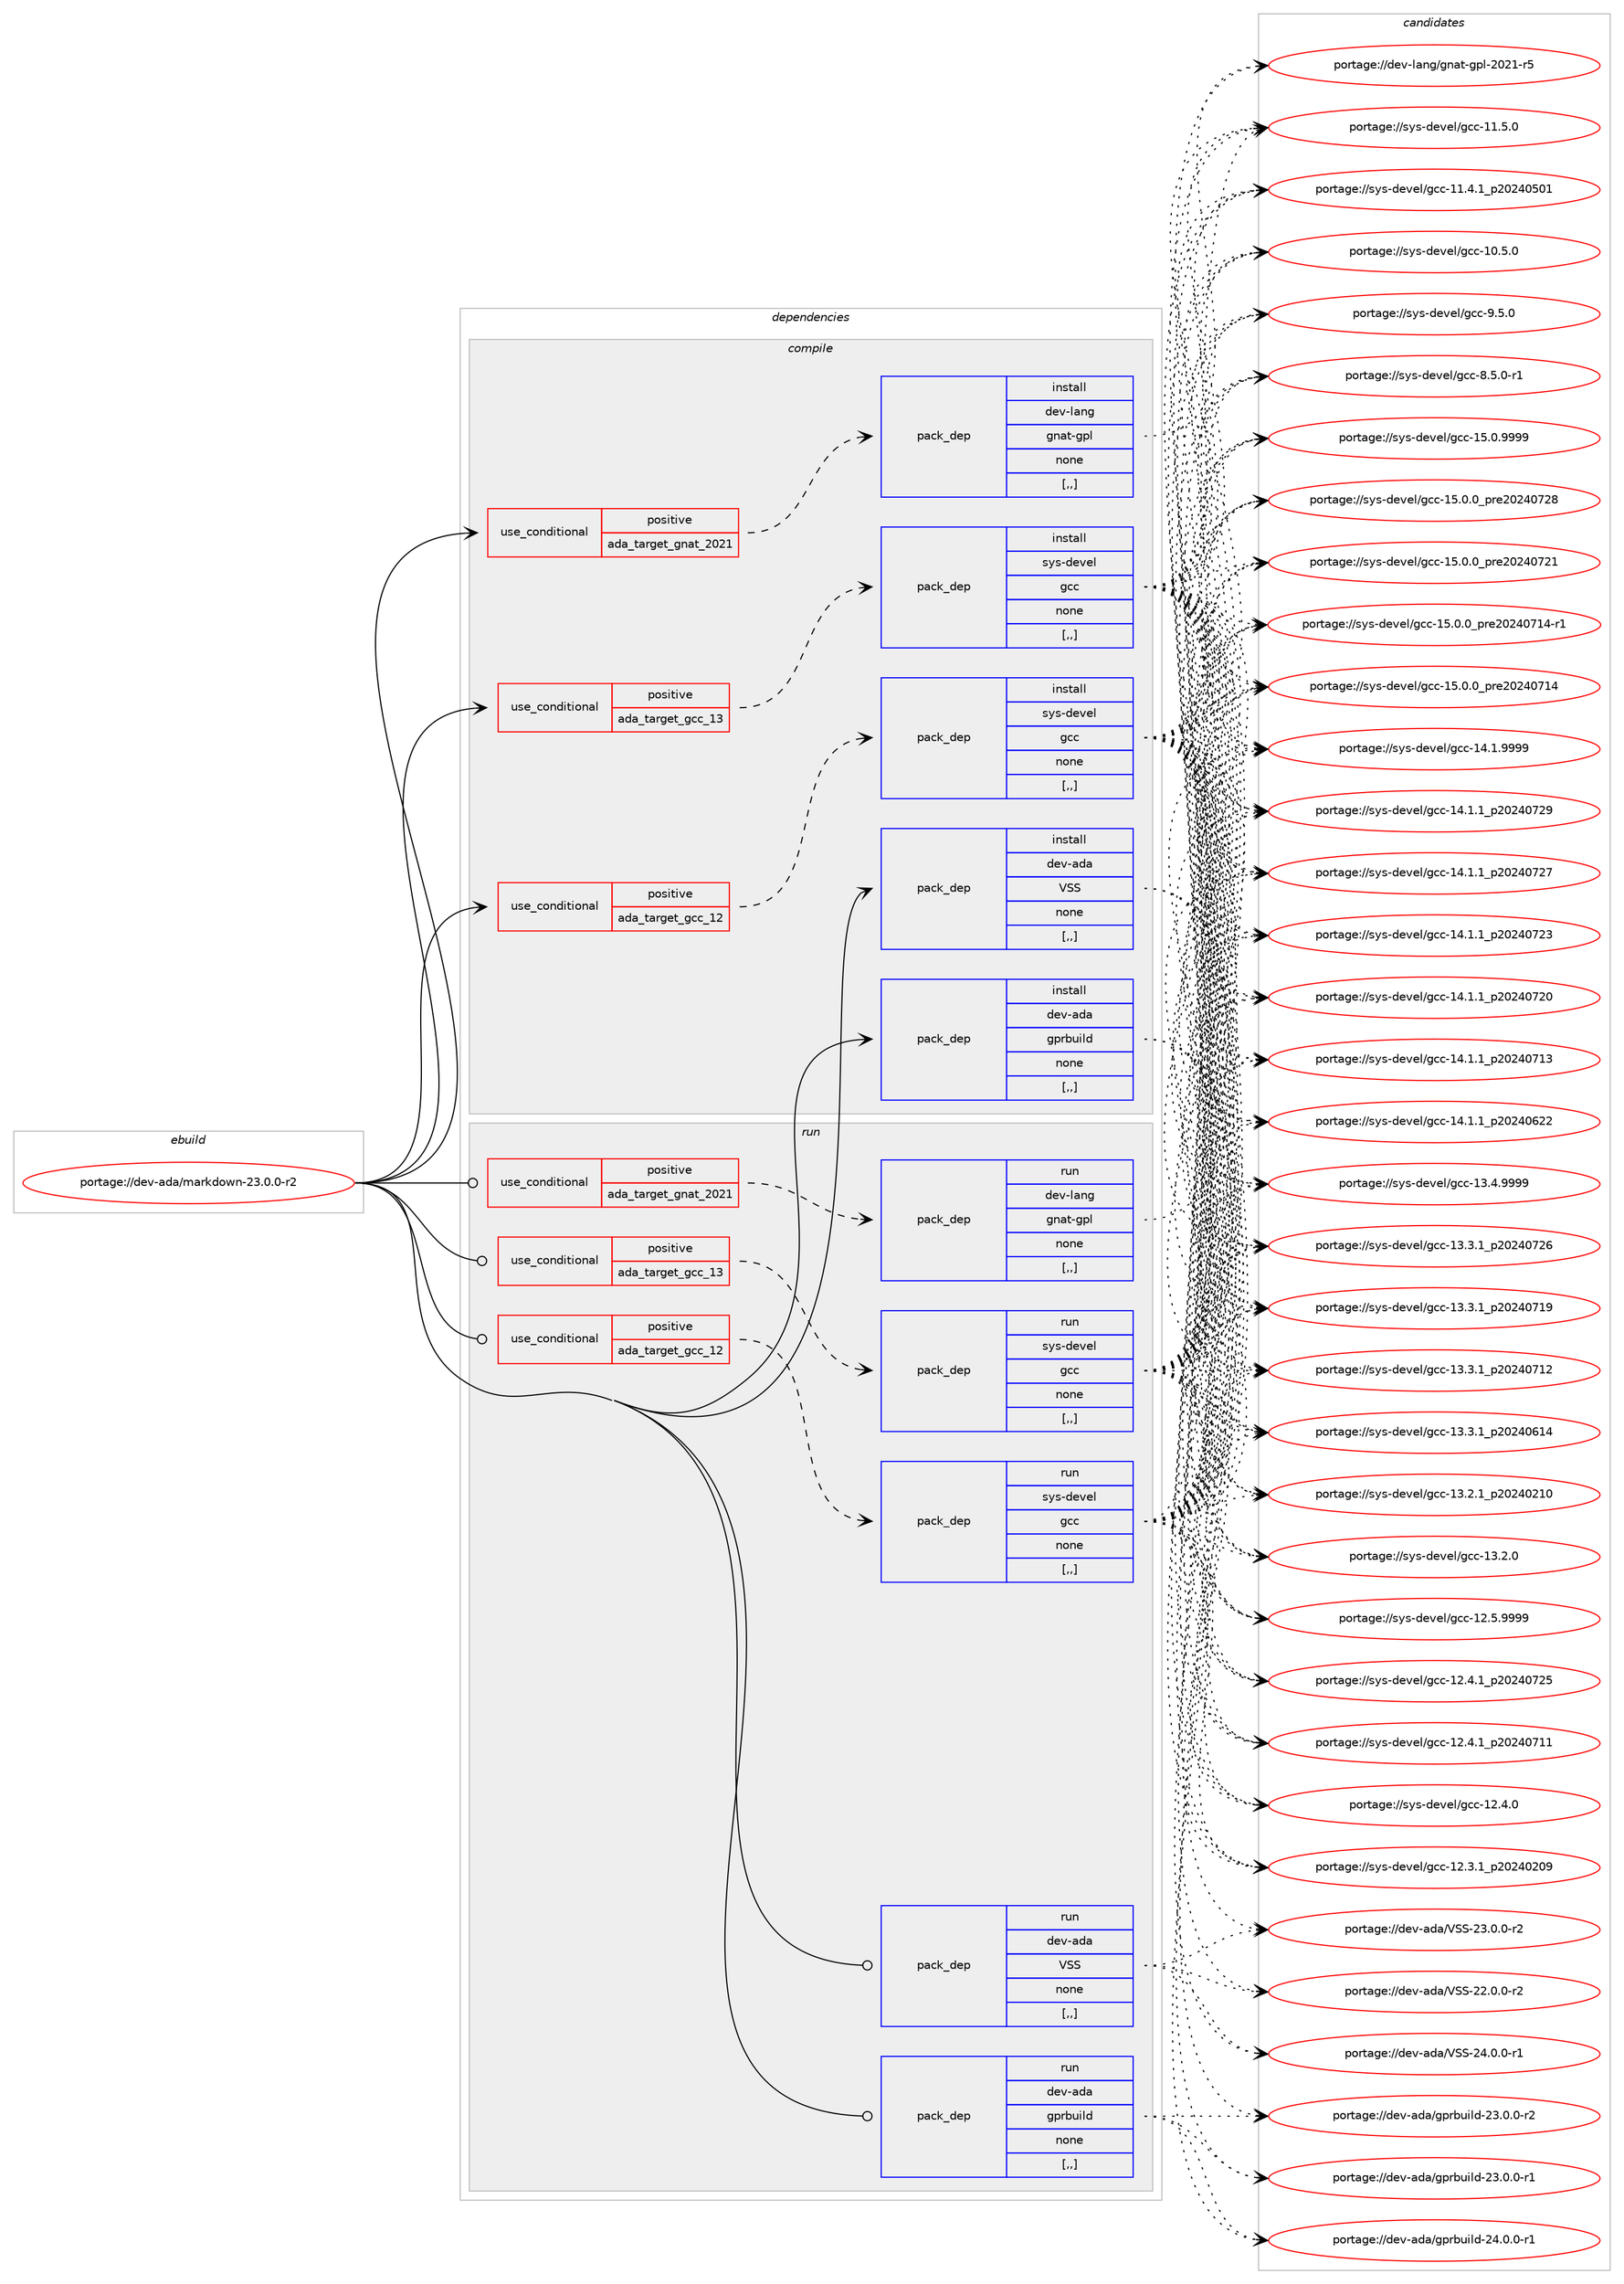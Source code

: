 digraph prolog {

# *************
# Graph options
# *************

newrank=true;
concentrate=true;
compound=true;
graph [rankdir=LR,fontname=Helvetica,fontsize=10,ranksep=1.5];#, ranksep=2.5, nodesep=0.2];
edge  [arrowhead=vee];
node  [fontname=Helvetica,fontsize=10];

# **********
# The ebuild
# **********

subgraph cluster_leftcol {
color=gray;
label=<<i>ebuild</i>>;
id [label="portage://dev-ada/markdown-23.0.0-r2", color=red, width=4, href="../dev-ada/markdown-23.0.0-r2.svg"];
}

# ****************
# The dependencies
# ****************

subgraph cluster_midcol {
color=gray;
label=<<i>dependencies</i>>;
subgraph cluster_compile {
fillcolor="#eeeeee";
style=filled;
label=<<i>compile</i>>;
subgraph cond16720 {
dependency64607 [label=<<TABLE BORDER="0" CELLBORDER="1" CELLSPACING="0" CELLPADDING="4"><TR><TD ROWSPAN="3" CELLPADDING="10">use_conditional</TD></TR><TR><TD>positive</TD></TR><TR><TD>ada_target_gcc_12</TD></TR></TABLE>>, shape=none, color=red];
subgraph pack46967 {
dependency64608 [label=<<TABLE BORDER="0" CELLBORDER="1" CELLSPACING="0" CELLPADDING="4" WIDTH="220"><TR><TD ROWSPAN="6" CELLPADDING="30">pack_dep</TD></TR><TR><TD WIDTH="110">install</TD></TR><TR><TD>sys-devel</TD></TR><TR><TD>gcc</TD></TR><TR><TD>none</TD></TR><TR><TD>[,,]</TD></TR></TABLE>>, shape=none, color=blue];
}
dependency64607:e -> dependency64608:w [weight=20,style="dashed",arrowhead="vee"];
}
id:e -> dependency64607:w [weight=20,style="solid",arrowhead="vee"];
subgraph cond16721 {
dependency64609 [label=<<TABLE BORDER="0" CELLBORDER="1" CELLSPACING="0" CELLPADDING="4"><TR><TD ROWSPAN="3" CELLPADDING="10">use_conditional</TD></TR><TR><TD>positive</TD></TR><TR><TD>ada_target_gcc_13</TD></TR></TABLE>>, shape=none, color=red];
subgraph pack46968 {
dependency64610 [label=<<TABLE BORDER="0" CELLBORDER="1" CELLSPACING="0" CELLPADDING="4" WIDTH="220"><TR><TD ROWSPAN="6" CELLPADDING="30">pack_dep</TD></TR><TR><TD WIDTH="110">install</TD></TR><TR><TD>sys-devel</TD></TR><TR><TD>gcc</TD></TR><TR><TD>none</TD></TR><TR><TD>[,,]</TD></TR></TABLE>>, shape=none, color=blue];
}
dependency64609:e -> dependency64610:w [weight=20,style="dashed",arrowhead="vee"];
}
id:e -> dependency64609:w [weight=20,style="solid",arrowhead="vee"];
subgraph cond16722 {
dependency64611 [label=<<TABLE BORDER="0" CELLBORDER="1" CELLSPACING="0" CELLPADDING="4"><TR><TD ROWSPAN="3" CELLPADDING="10">use_conditional</TD></TR><TR><TD>positive</TD></TR><TR><TD>ada_target_gnat_2021</TD></TR></TABLE>>, shape=none, color=red];
subgraph pack46969 {
dependency64612 [label=<<TABLE BORDER="0" CELLBORDER="1" CELLSPACING="0" CELLPADDING="4" WIDTH="220"><TR><TD ROWSPAN="6" CELLPADDING="30">pack_dep</TD></TR><TR><TD WIDTH="110">install</TD></TR><TR><TD>dev-lang</TD></TR><TR><TD>gnat-gpl</TD></TR><TR><TD>none</TD></TR><TR><TD>[,,]</TD></TR></TABLE>>, shape=none, color=blue];
}
dependency64611:e -> dependency64612:w [weight=20,style="dashed",arrowhead="vee"];
}
id:e -> dependency64611:w [weight=20,style="solid",arrowhead="vee"];
subgraph pack46970 {
dependency64613 [label=<<TABLE BORDER="0" CELLBORDER="1" CELLSPACING="0" CELLPADDING="4" WIDTH="220"><TR><TD ROWSPAN="6" CELLPADDING="30">pack_dep</TD></TR><TR><TD WIDTH="110">install</TD></TR><TR><TD>dev-ada</TD></TR><TR><TD>VSS</TD></TR><TR><TD>none</TD></TR><TR><TD>[,,]</TD></TR></TABLE>>, shape=none, color=blue];
}
id:e -> dependency64613:w [weight=20,style="solid",arrowhead="vee"];
subgraph pack46971 {
dependency64614 [label=<<TABLE BORDER="0" CELLBORDER="1" CELLSPACING="0" CELLPADDING="4" WIDTH="220"><TR><TD ROWSPAN="6" CELLPADDING="30">pack_dep</TD></TR><TR><TD WIDTH="110">install</TD></TR><TR><TD>dev-ada</TD></TR><TR><TD>gprbuild</TD></TR><TR><TD>none</TD></TR><TR><TD>[,,]</TD></TR></TABLE>>, shape=none, color=blue];
}
id:e -> dependency64614:w [weight=20,style="solid",arrowhead="vee"];
}
subgraph cluster_compileandrun {
fillcolor="#eeeeee";
style=filled;
label=<<i>compile and run</i>>;
}
subgraph cluster_run {
fillcolor="#eeeeee";
style=filled;
label=<<i>run</i>>;
subgraph cond16723 {
dependency64615 [label=<<TABLE BORDER="0" CELLBORDER="1" CELLSPACING="0" CELLPADDING="4"><TR><TD ROWSPAN="3" CELLPADDING="10">use_conditional</TD></TR><TR><TD>positive</TD></TR><TR><TD>ada_target_gcc_12</TD></TR></TABLE>>, shape=none, color=red];
subgraph pack46972 {
dependency64616 [label=<<TABLE BORDER="0" CELLBORDER="1" CELLSPACING="0" CELLPADDING="4" WIDTH="220"><TR><TD ROWSPAN="6" CELLPADDING="30">pack_dep</TD></TR><TR><TD WIDTH="110">run</TD></TR><TR><TD>sys-devel</TD></TR><TR><TD>gcc</TD></TR><TR><TD>none</TD></TR><TR><TD>[,,]</TD></TR></TABLE>>, shape=none, color=blue];
}
dependency64615:e -> dependency64616:w [weight=20,style="dashed",arrowhead="vee"];
}
id:e -> dependency64615:w [weight=20,style="solid",arrowhead="odot"];
subgraph cond16724 {
dependency64617 [label=<<TABLE BORDER="0" CELLBORDER="1" CELLSPACING="0" CELLPADDING="4"><TR><TD ROWSPAN="3" CELLPADDING="10">use_conditional</TD></TR><TR><TD>positive</TD></TR><TR><TD>ada_target_gcc_13</TD></TR></TABLE>>, shape=none, color=red];
subgraph pack46973 {
dependency64618 [label=<<TABLE BORDER="0" CELLBORDER="1" CELLSPACING="0" CELLPADDING="4" WIDTH="220"><TR><TD ROWSPAN="6" CELLPADDING="30">pack_dep</TD></TR><TR><TD WIDTH="110">run</TD></TR><TR><TD>sys-devel</TD></TR><TR><TD>gcc</TD></TR><TR><TD>none</TD></TR><TR><TD>[,,]</TD></TR></TABLE>>, shape=none, color=blue];
}
dependency64617:e -> dependency64618:w [weight=20,style="dashed",arrowhead="vee"];
}
id:e -> dependency64617:w [weight=20,style="solid",arrowhead="odot"];
subgraph cond16725 {
dependency64619 [label=<<TABLE BORDER="0" CELLBORDER="1" CELLSPACING="0" CELLPADDING="4"><TR><TD ROWSPAN="3" CELLPADDING="10">use_conditional</TD></TR><TR><TD>positive</TD></TR><TR><TD>ada_target_gnat_2021</TD></TR></TABLE>>, shape=none, color=red];
subgraph pack46974 {
dependency64620 [label=<<TABLE BORDER="0" CELLBORDER="1" CELLSPACING="0" CELLPADDING="4" WIDTH="220"><TR><TD ROWSPAN="6" CELLPADDING="30">pack_dep</TD></TR><TR><TD WIDTH="110">run</TD></TR><TR><TD>dev-lang</TD></TR><TR><TD>gnat-gpl</TD></TR><TR><TD>none</TD></TR><TR><TD>[,,]</TD></TR></TABLE>>, shape=none, color=blue];
}
dependency64619:e -> dependency64620:w [weight=20,style="dashed",arrowhead="vee"];
}
id:e -> dependency64619:w [weight=20,style="solid",arrowhead="odot"];
subgraph pack46975 {
dependency64621 [label=<<TABLE BORDER="0" CELLBORDER="1" CELLSPACING="0" CELLPADDING="4" WIDTH="220"><TR><TD ROWSPAN="6" CELLPADDING="30">pack_dep</TD></TR><TR><TD WIDTH="110">run</TD></TR><TR><TD>dev-ada</TD></TR><TR><TD>VSS</TD></TR><TR><TD>none</TD></TR><TR><TD>[,,]</TD></TR></TABLE>>, shape=none, color=blue];
}
id:e -> dependency64621:w [weight=20,style="solid",arrowhead="odot"];
subgraph pack46976 {
dependency64622 [label=<<TABLE BORDER="0" CELLBORDER="1" CELLSPACING="0" CELLPADDING="4" WIDTH="220"><TR><TD ROWSPAN="6" CELLPADDING="30">pack_dep</TD></TR><TR><TD WIDTH="110">run</TD></TR><TR><TD>dev-ada</TD></TR><TR><TD>gprbuild</TD></TR><TR><TD>none</TD></TR><TR><TD>[,,]</TD></TR></TABLE>>, shape=none, color=blue];
}
id:e -> dependency64622:w [weight=20,style="solid",arrowhead="odot"];
}
}

# **************
# The candidates
# **************

subgraph cluster_choices {
rank=same;
color=gray;
label=<<i>candidates</i>>;

subgraph choice46967 {
color=black;
nodesep=1;
choice1151211154510010111810110847103999945495346484657575757 [label="portage://sys-devel/gcc-15.0.9999", color=red, width=4,href="../sys-devel/gcc-15.0.9999.svg"];
choice1151211154510010111810110847103999945495346484648951121141015048505248555056 [label="portage://sys-devel/gcc-15.0.0_pre20240728", color=red, width=4,href="../sys-devel/gcc-15.0.0_pre20240728.svg"];
choice1151211154510010111810110847103999945495346484648951121141015048505248555049 [label="portage://sys-devel/gcc-15.0.0_pre20240721", color=red, width=4,href="../sys-devel/gcc-15.0.0_pre20240721.svg"];
choice11512111545100101118101108471039999454953464846489511211410150485052485549524511449 [label="portage://sys-devel/gcc-15.0.0_pre20240714-r1", color=red, width=4,href="../sys-devel/gcc-15.0.0_pre20240714-r1.svg"];
choice1151211154510010111810110847103999945495346484648951121141015048505248554952 [label="portage://sys-devel/gcc-15.0.0_pre20240714", color=red, width=4,href="../sys-devel/gcc-15.0.0_pre20240714.svg"];
choice1151211154510010111810110847103999945495246494657575757 [label="portage://sys-devel/gcc-14.1.9999", color=red, width=4,href="../sys-devel/gcc-14.1.9999.svg"];
choice1151211154510010111810110847103999945495246494649951125048505248555057 [label="portage://sys-devel/gcc-14.1.1_p20240729", color=red, width=4,href="../sys-devel/gcc-14.1.1_p20240729.svg"];
choice1151211154510010111810110847103999945495246494649951125048505248555055 [label="portage://sys-devel/gcc-14.1.1_p20240727", color=red, width=4,href="../sys-devel/gcc-14.1.1_p20240727.svg"];
choice1151211154510010111810110847103999945495246494649951125048505248555051 [label="portage://sys-devel/gcc-14.1.1_p20240723", color=red, width=4,href="../sys-devel/gcc-14.1.1_p20240723.svg"];
choice1151211154510010111810110847103999945495246494649951125048505248555048 [label="portage://sys-devel/gcc-14.1.1_p20240720", color=red, width=4,href="../sys-devel/gcc-14.1.1_p20240720.svg"];
choice1151211154510010111810110847103999945495246494649951125048505248554951 [label="portage://sys-devel/gcc-14.1.1_p20240713", color=red, width=4,href="../sys-devel/gcc-14.1.1_p20240713.svg"];
choice1151211154510010111810110847103999945495246494649951125048505248545050 [label="portage://sys-devel/gcc-14.1.1_p20240622", color=red, width=4,href="../sys-devel/gcc-14.1.1_p20240622.svg"];
choice1151211154510010111810110847103999945495146524657575757 [label="portage://sys-devel/gcc-13.4.9999", color=red, width=4,href="../sys-devel/gcc-13.4.9999.svg"];
choice1151211154510010111810110847103999945495146514649951125048505248555054 [label="portage://sys-devel/gcc-13.3.1_p20240726", color=red, width=4,href="../sys-devel/gcc-13.3.1_p20240726.svg"];
choice1151211154510010111810110847103999945495146514649951125048505248554957 [label="portage://sys-devel/gcc-13.3.1_p20240719", color=red, width=4,href="../sys-devel/gcc-13.3.1_p20240719.svg"];
choice1151211154510010111810110847103999945495146514649951125048505248554950 [label="portage://sys-devel/gcc-13.3.1_p20240712", color=red, width=4,href="../sys-devel/gcc-13.3.1_p20240712.svg"];
choice1151211154510010111810110847103999945495146514649951125048505248544952 [label="portage://sys-devel/gcc-13.3.1_p20240614", color=red, width=4,href="../sys-devel/gcc-13.3.1_p20240614.svg"];
choice1151211154510010111810110847103999945495146504649951125048505248504948 [label="portage://sys-devel/gcc-13.2.1_p20240210", color=red, width=4,href="../sys-devel/gcc-13.2.1_p20240210.svg"];
choice1151211154510010111810110847103999945495146504648 [label="portage://sys-devel/gcc-13.2.0", color=red, width=4,href="../sys-devel/gcc-13.2.0.svg"];
choice1151211154510010111810110847103999945495046534657575757 [label="portage://sys-devel/gcc-12.5.9999", color=red, width=4,href="../sys-devel/gcc-12.5.9999.svg"];
choice1151211154510010111810110847103999945495046524649951125048505248555053 [label="portage://sys-devel/gcc-12.4.1_p20240725", color=red, width=4,href="../sys-devel/gcc-12.4.1_p20240725.svg"];
choice1151211154510010111810110847103999945495046524649951125048505248554949 [label="portage://sys-devel/gcc-12.4.1_p20240711", color=red, width=4,href="../sys-devel/gcc-12.4.1_p20240711.svg"];
choice1151211154510010111810110847103999945495046524648 [label="portage://sys-devel/gcc-12.4.0", color=red, width=4,href="../sys-devel/gcc-12.4.0.svg"];
choice1151211154510010111810110847103999945495046514649951125048505248504857 [label="portage://sys-devel/gcc-12.3.1_p20240209", color=red, width=4,href="../sys-devel/gcc-12.3.1_p20240209.svg"];
choice1151211154510010111810110847103999945494946534648 [label="portage://sys-devel/gcc-11.5.0", color=red, width=4,href="../sys-devel/gcc-11.5.0.svg"];
choice1151211154510010111810110847103999945494946524649951125048505248534849 [label="portage://sys-devel/gcc-11.4.1_p20240501", color=red, width=4,href="../sys-devel/gcc-11.4.1_p20240501.svg"];
choice1151211154510010111810110847103999945494846534648 [label="portage://sys-devel/gcc-10.5.0", color=red, width=4,href="../sys-devel/gcc-10.5.0.svg"];
choice11512111545100101118101108471039999455746534648 [label="portage://sys-devel/gcc-9.5.0", color=red, width=4,href="../sys-devel/gcc-9.5.0.svg"];
choice115121115451001011181011084710399994556465346484511449 [label="portage://sys-devel/gcc-8.5.0-r1", color=red, width=4,href="../sys-devel/gcc-8.5.0-r1.svg"];
dependency64608:e -> choice1151211154510010111810110847103999945495346484657575757:w [style=dotted,weight="100"];
dependency64608:e -> choice1151211154510010111810110847103999945495346484648951121141015048505248555056:w [style=dotted,weight="100"];
dependency64608:e -> choice1151211154510010111810110847103999945495346484648951121141015048505248555049:w [style=dotted,weight="100"];
dependency64608:e -> choice11512111545100101118101108471039999454953464846489511211410150485052485549524511449:w [style=dotted,weight="100"];
dependency64608:e -> choice1151211154510010111810110847103999945495346484648951121141015048505248554952:w [style=dotted,weight="100"];
dependency64608:e -> choice1151211154510010111810110847103999945495246494657575757:w [style=dotted,weight="100"];
dependency64608:e -> choice1151211154510010111810110847103999945495246494649951125048505248555057:w [style=dotted,weight="100"];
dependency64608:e -> choice1151211154510010111810110847103999945495246494649951125048505248555055:w [style=dotted,weight="100"];
dependency64608:e -> choice1151211154510010111810110847103999945495246494649951125048505248555051:w [style=dotted,weight="100"];
dependency64608:e -> choice1151211154510010111810110847103999945495246494649951125048505248555048:w [style=dotted,weight="100"];
dependency64608:e -> choice1151211154510010111810110847103999945495246494649951125048505248554951:w [style=dotted,weight="100"];
dependency64608:e -> choice1151211154510010111810110847103999945495246494649951125048505248545050:w [style=dotted,weight="100"];
dependency64608:e -> choice1151211154510010111810110847103999945495146524657575757:w [style=dotted,weight="100"];
dependency64608:e -> choice1151211154510010111810110847103999945495146514649951125048505248555054:w [style=dotted,weight="100"];
dependency64608:e -> choice1151211154510010111810110847103999945495146514649951125048505248554957:w [style=dotted,weight="100"];
dependency64608:e -> choice1151211154510010111810110847103999945495146514649951125048505248554950:w [style=dotted,weight="100"];
dependency64608:e -> choice1151211154510010111810110847103999945495146514649951125048505248544952:w [style=dotted,weight="100"];
dependency64608:e -> choice1151211154510010111810110847103999945495146504649951125048505248504948:w [style=dotted,weight="100"];
dependency64608:e -> choice1151211154510010111810110847103999945495146504648:w [style=dotted,weight="100"];
dependency64608:e -> choice1151211154510010111810110847103999945495046534657575757:w [style=dotted,weight="100"];
dependency64608:e -> choice1151211154510010111810110847103999945495046524649951125048505248555053:w [style=dotted,weight="100"];
dependency64608:e -> choice1151211154510010111810110847103999945495046524649951125048505248554949:w [style=dotted,weight="100"];
dependency64608:e -> choice1151211154510010111810110847103999945495046524648:w [style=dotted,weight="100"];
dependency64608:e -> choice1151211154510010111810110847103999945495046514649951125048505248504857:w [style=dotted,weight="100"];
dependency64608:e -> choice1151211154510010111810110847103999945494946534648:w [style=dotted,weight="100"];
dependency64608:e -> choice1151211154510010111810110847103999945494946524649951125048505248534849:w [style=dotted,weight="100"];
dependency64608:e -> choice1151211154510010111810110847103999945494846534648:w [style=dotted,weight="100"];
dependency64608:e -> choice11512111545100101118101108471039999455746534648:w [style=dotted,weight="100"];
dependency64608:e -> choice115121115451001011181011084710399994556465346484511449:w [style=dotted,weight="100"];
}
subgraph choice46968 {
color=black;
nodesep=1;
choice1151211154510010111810110847103999945495346484657575757 [label="portage://sys-devel/gcc-15.0.9999", color=red, width=4,href="../sys-devel/gcc-15.0.9999.svg"];
choice1151211154510010111810110847103999945495346484648951121141015048505248555056 [label="portage://sys-devel/gcc-15.0.0_pre20240728", color=red, width=4,href="../sys-devel/gcc-15.0.0_pre20240728.svg"];
choice1151211154510010111810110847103999945495346484648951121141015048505248555049 [label="portage://sys-devel/gcc-15.0.0_pre20240721", color=red, width=4,href="../sys-devel/gcc-15.0.0_pre20240721.svg"];
choice11512111545100101118101108471039999454953464846489511211410150485052485549524511449 [label="portage://sys-devel/gcc-15.0.0_pre20240714-r1", color=red, width=4,href="../sys-devel/gcc-15.0.0_pre20240714-r1.svg"];
choice1151211154510010111810110847103999945495346484648951121141015048505248554952 [label="portage://sys-devel/gcc-15.0.0_pre20240714", color=red, width=4,href="../sys-devel/gcc-15.0.0_pre20240714.svg"];
choice1151211154510010111810110847103999945495246494657575757 [label="portage://sys-devel/gcc-14.1.9999", color=red, width=4,href="../sys-devel/gcc-14.1.9999.svg"];
choice1151211154510010111810110847103999945495246494649951125048505248555057 [label="portage://sys-devel/gcc-14.1.1_p20240729", color=red, width=4,href="../sys-devel/gcc-14.1.1_p20240729.svg"];
choice1151211154510010111810110847103999945495246494649951125048505248555055 [label="portage://sys-devel/gcc-14.1.1_p20240727", color=red, width=4,href="../sys-devel/gcc-14.1.1_p20240727.svg"];
choice1151211154510010111810110847103999945495246494649951125048505248555051 [label="portage://sys-devel/gcc-14.1.1_p20240723", color=red, width=4,href="../sys-devel/gcc-14.1.1_p20240723.svg"];
choice1151211154510010111810110847103999945495246494649951125048505248555048 [label="portage://sys-devel/gcc-14.1.1_p20240720", color=red, width=4,href="../sys-devel/gcc-14.1.1_p20240720.svg"];
choice1151211154510010111810110847103999945495246494649951125048505248554951 [label="portage://sys-devel/gcc-14.1.1_p20240713", color=red, width=4,href="../sys-devel/gcc-14.1.1_p20240713.svg"];
choice1151211154510010111810110847103999945495246494649951125048505248545050 [label="portage://sys-devel/gcc-14.1.1_p20240622", color=red, width=4,href="../sys-devel/gcc-14.1.1_p20240622.svg"];
choice1151211154510010111810110847103999945495146524657575757 [label="portage://sys-devel/gcc-13.4.9999", color=red, width=4,href="../sys-devel/gcc-13.4.9999.svg"];
choice1151211154510010111810110847103999945495146514649951125048505248555054 [label="portage://sys-devel/gcc-13.3.1_p20240726", color=red, width=4,href="../sys-devel/gcc-13.3.1_p20240726.svg"];
choice1151211154510010111810110847103999945495146514649951125048505248554957 [label="portage://sys-devel/gcc-13.3.1_p20240719", color=red, width=4,href="../sys-devel/gcc-13.3.1_p20240719.svg"];
choice1151211154510010111810110847103999945495146514649951125048505248554950 [label="portage://sys-devel/gcc-13.3.1_p20240712", color=red, width=4,href="../sys-devel/gcc-13.3.1_p20240712.svg"];
choice1151211154510010111810110847103999945495146514649951125048505248544952 [label="portage://sys-devel/gcc-13.3.1_p20240614", color=red, width=4,href="../sys-devel/gcc-13.3.1_p20240614.svg"];
choice1151211154510010111810110847103999945495146504649951125048505248504948 [label="portage://sys-devel/gcc-13.2.1_p20240210", color=red, width=4,href="../sys-devel/gcc-13.2.1_p20240210.svg"];
choice1151211154510010111810110847103999945495146504648 [label="portage://sys-devel/gcc-13.2.0", color=red, width=4,href="../sys-devel/gcc-13.2.0.svg"];
choice1151211154510010111810110847103999945495046534657575757 [label="portage://sys-devel/gcc-12.5.9999", color=red, width=4,href="../sys-devel/gcc-12.5.9999.svg"];
choice1151211154510010111810110847103999945495046524649951125048505248555053 [label="portage://sys-devel/gcc-12.4.1_p20240725", color=red, width=4,href="../sys-devel/gcc-12.4.1_p20240725.svg"];
choice1151211154510010111810110847103999945495046524649951125048505248554949 [label="portage://sys-devel/gcc-12.4.1_p20240711", color=red, width=4,href="../sys-devel/gcc-12.4.1_p20240711.svg"];
choice1151211154510010111810110847103999945495046524648 [label="portage://sys-devel/gcc-12.4.0", color=red, width=4,href="../sys-devel/gcc-12.4.0.svg"];
choice1151211154510010111810110847103999945495046514649951125048505248504857 [label="portage://sys-devel/gcc-12.3.1_p20240209", color=red, width=4,href="../sys-devel/gcc-12.3.1_p20240209.svg"];
choice1151211154510010111810110847103999945494946534648 [label="portage://sys-devel/gcc-11.5.0", color=red, width=4,href="../sys-devel/gcc-11.5.0.svg"];
choice1151211154510010111810110847103999945494946524649951125048505248534849 [label="portage://sys-devel/gcc-11.4.1_p20240501", color=red, width=4,href="../sys-devel/gcc-11.4.1_p20240501.svg"];
choice1151211154510010111810110847103999945494846534648 [label="portage://sys-devel/gcc-10.5.0", color=red, width=4,href="../sys-devel/gcc-10.5.0.svg"];
choice11512111545100101118101108471039999455746534648 [label="portage://sys-devel/gcc-9.5.0", color=red, width=4,href="../sys-devel/gcc-9.5.0.svg"];
choice115121115451001011181011084710399994556465346484511449 [label="portage://sys-devel/gcc-8.5.0-r1", color=red, width=4,href="../sys-devel/gcc-8.5.0-r1.svg"];
dependency64610:e -> choice1151211154510010111810110847103999945495346484657575757:w [style=dotted,weight="100"];
dependency64610:e -> choice1151211154510010111810110847103999945495346484648951121141015048505248555056:w [style=dotted,weight="100"];
dependency64610:e -> choice1151211154510010111810110847103999945495346484648951121141015048505248555049:w [style=dotted,weight="100"];
dependency64610:e -> choice11512111545100101118101108471039999454953464846489511211410150485052485549524511449:w [style=dotted,weight="100"];
dependency64610:e -> choice1151211154510010111810110847103999945495346484648951121141015048505248554952:w [style=dotted,weight="100"];
dependency64610:e -> choice1151211154510010111810110847103999945495246494657575757:w [style=dotted,weight="100"];
dependency64610:e -> choice1151211154510010111810110847103999945495246494649951125048505248555057:w [style=dotted,weight="100"];
dependency64610:e -> choice1151211154510010111810110847103999945495246494649951125048505248555055:w [style=dotted,weight="100"];
dependency64610:e -> choice1151211154510010111810110847103999945495246494649951125048505248555051:w [style=dotted,weight="100"];
dependency64610:e -> choice1151211154510010111810110847103999945495246494649951125048505248555048:w [style=dotted,weight="100"];
dependency64610:e -> choice1151211154510010111810110847103999945495246494649951125048505248554951:w [style=dotted,weight="100"];
dependency64610:e -> choice1151211154510010111810110847103999945495246494649951125048505248545050:w [style=dotted,weight="100"];
dependency64610:e -> choice1151211154510010111810110847103999945495146524657575757:w [style=dotted,weight="100"];
dependency64610:e -> choice1151211154510010111810110847103999945495146514649951125048505248555054:w [style=dotted,weight="100"];
dependency64610:e -> choice1151211154510010111810110847103999945495146514649951125048505248554957:w [style=dotted,weight="100"];
dependency64610:e -> choice1151211154510010111810110847103999945495146514649951125048505248554950:w [style=dotted,weight="100"];
dependency64610:e -> choice1151211154510010111810110847103999945495146514649951125048505248544952:w [style=dotted,weight="100"];
dependency64610:e -> choice1151211154510010111810110847103999945495146504649951125048505248504948:w [style=dotted,weight="100"];
dependency64610:e -> choice1151211154510010111810110847103999945495146504648:w [style=dotted,weight="100"];
dependency64610:e -> choice1151211154510010111810110847103999945495046534657575757:w [style=dotted,weight="100"];
dependency64610:e -> choice1151211154510010111810110847103999945495046524649951125048505248555053:w [style=dotted,weight="100"];
dependency64610:e -> choice1151211154510010111810110847103999945495046524649951125048505248554949:w [style=dotted,weight="100"];
dependency64610:e -> choice1151211154510010111810110847103999945495046524648:w [style=dotted,weight="100"];
dependency64610:e -> choice1151211154510010111810110847103999945495046514649951125048505248504857:w [style=dotted,weight="100"];
dependency64610:e -> choice1151211154510010111810110847103999945494946534648:w [style=dotted,weight="100"];
dependency64610:e -> choice1151211154510010111810110847103999945494946524649951125048505248534849:w [style=dotted,weight="100"];
dependency64610:e -> choice1151211154510010111810110847103999945494846534648:w [style=dotted,weight="100"];
dependency64610:e -> choice11512111545100101118101108471039999455746534648:w [style=dotted,weight="100"];
dependency64610:e -> choice115121115451001011181011084710399994556465346484511449:w [style=dotted,weight="100"];
}
subgraph choice46969 {
color=black;
nodesep=1;
choice100101118451089711010347103110971164510311210845504850494511453 [label="portage://dev-lang/gnat-gpl-2021-r5", color=red, width=4,href="../dev-lang/gnat-gpl-2021-r5.svg"];
dependency64612:e -> choice100101118451089711010347103110971164510311210845504850494511453:w [style=dotted,weight="100"];
}
subgraph choice46970 {
color=black;
nodesep=1;
choice10010111845971009747868383455052464846484511449 [label="portage://dev-ada/VSS-24.0.0-r1", color=red, width=4,href="../dev-ada/VSS-24.0.0-r1.svg"];
choice10010111845971009747868383455051464846484511450 [label="portage://dev-ada/VSS-23.0.0-r2", color=red, width=4,href="../dev-ada/VSS-23.0.0-r2.svg"];
choice10010111845971009747868383455050464846484511450 [label="portage://dev-ada/VSS-22.0.0-r2", color=red, width=4,href="../dev-ada/VSS-22.0.0-r2.svg"];
dependency64613:e -> choice10010111845971009747868383455052464846484511449:w [style=dotted,weight="100"];
dependency64613:e -> choice10010111845971009747868383455051464846484511450:w [style=dotted,weight="100"];
dependency64613:e -> choice10010111845971009747868383455050464846484511450:w [style=dotted,weight="100"];
}
subgraph choice46971 {
color=black;
nodesep=1;
choice1001011184597100974710311211498117105108100455052464846484511449 [label="portage://dev-ada/gprbuild-24.0.0-r1", color=red, width=4,href="../dev-ada/gprbuild-24.0.0-r1.svg"];
choice1001011184597100974710311211498117105108100455051464846484511450 [label="portage://dev-ada/gprbuild-23.0.0-r2", color=red, width=4,href="../dev-ada/gprbuild-23.0.0-r2.svg"];
choice1001011184597100974710311211498117105108100455051464846484511449 [label="portage://dev-ada/gprbuild-23.0.0-r1", color=red, width=4,href="../dev-ada/gprbuild-23.0.0-r1.svg"];
dependency64614:e -> choice1001011184597100974710311211498117105108100455052464846484511449:w [style=dotted,weight="100"];
dependency64614:e -> choice1001011184597100974710311211498117105108100455051464846484511450:w [style=dotted,weight="100"];
dependency64614:e -> choice1001011184597100974710311211498117105108100455051464846484511449:w [style=dotted,weight="100"];
}
subgraph choice46972 {
color=black;
nodesep=1;
choice1151211154510010111810110847103999945495346484657575757 [label="portage://sys-devel/gcc-15.0.9999", color=red, width=4,href="../sys-devel/gcc-15.0.9999.svg"];
choice1151211154510010111810110847103999945495346484648951121141015048505248555056 [label="portage://sys-devel/gcc-15.0.0_pre20240728", color=red, width=4,href="../sys-devel/gcc-15.0.0_pre20240728.svg"];
choice1151211154510010111810110847103999945495346484648951121141015048505248555049 [label="portage://sys-devel/gcc-15.0.0_pre20240721", color=red, width=4,href="../sys-devel/gcc-15.0.0_pre20240721.svg"];
choice11512111545100101118101108471039999454953464846489511211410150485052485549524511449 [label="portage://sys-devel/gcc-15.0.0_pre20240714-r1", color=red, width=4,href="../sys-devel/gcc-15.0.0_pre20240714-r1.svg"];
choice1151211154510010111810110847103999945495346484648951121141015048505248554952 [label="portage://sys-devel/gcc-15.0.0_pre20240714", color=red, width=4,href="../sys-devel/gcc-15.0.0_pre20240714.svg"];
choice1151211154510010111810110847103999945495246494657575757 [label="portage://sys-devel/gcc-14.1.9999", color=red, width=4,href="../sys-devel/gcc-14.1.9999.svg"];
choice1151211154510010111810110847103999945495246494649951125048505248555057 [label="portage://sys-devel/gcc-14.1.1_p20240729", color=red, width=4,href="../sys-devel/gcc-14.1.1_p20240729.svg"];
choice1151211154510010111810110847103999945495246494649951125048505248555055 [label="portage://sys-devel/gcc-14.1.1_p20240727", color=red, width=4,href="../sys-devel/gcc-14.1.1_p20240727.svg"];
choice1151211154510010111810110847103999945495246494649951125048505248555051 [label="portage://sys-devel/gcc-14.1.1_p20240723", color=red, width=4,href="../sys-devel/gcc-14.1.1_p20240723.svg"];
choice1151211154510010111810110847103999945495246494649951125048505248555048 [label="portage://sys-devel/gcc-14.1.1_p20240720", color=red, width=4,href="../sys-devel/gcc-14.1.1_p20240720.svg"];
choice1151211154510010111810110847103999945495246494649951125048505248554951 [label="portage://sys-devel/gcc-14.1.1_p20240713", color=red, width=4,href="../sys-devel/gcc-14.1.1_p20240713.svg"];
choice1151211154510010111810110847103999945495246494649951125048505248545050 [label="portage://sys-devel/gcc-14.1.1_p20240622", color=red, width=4,href="../sys-devel/gcc-14.1.1_p20240622.svg"];
choice1151211154510010111810110847103999945495146524657575757 [label="portage://sys-devel/gcc-13.4.9999", color=red, width=4,href="../sys-devel/gcc-13.4.9999.svg"];
choice1151211154510010111810110847103999945495146514649951125048505248555054 [label="portage://sys-devel/gcc-13.3.1_p20240726", color=red, width=4,href="../sys-devel/gcc-13.3.1_p20240726.svg"];
choice1151211154510010111810110847103999945495146514649951125048505248554957 [label="portage://sys-devel/gcc-13.3.1_p20240719", color=red, width=4,href="../sys-devel/gcc-13.3.1_p20240719.svg"];
choice1151211154510010111810110847103999945495146514649951125048505248554950 [label="portage://sys-devel/gcc-13.3.1_p20240712", color=red, width=4,href="../sys-devel/gcc-13.3.1_p20240712.svg"];
choice1151211154510010111810110847103999945495146514649951125048505248544952 [label="portage://sys-devel/gcc-13.3.1_p20240614", color=red, width=4,href="../sys-devel/gcc-13.3.1_p20240614.svg"];
choice1151211154510010111810110847103999945495146504649951125048505248504948 [label="portage://sys-devel/gcc-13.2.1_p20240210", color=red, width=4,href="../sys-devel/gcc-13.2.1_p20240210.svg"];
choice1151211154510010111810110847103999945495146504648 [label="portage://sys-devel/gcc-13.2.0", color=red, width=4,href="../sys-devel/gcc-13.2.0.svg"];
choice1151211154510010111810110847103999945495046534657575757 [label="portage://sys-devel/gcc-12.5.9999", color=red, width=4,href="../sys-devel/gcc-12.5.9999.svg"];
choice1151211154510010111810110847103999945495046524649951125048505248555053 [label="portage://sys-devel/gcc-12.4.1_p20240725", color=red, width=4,href="../sys-devel/gcc-12.4.1_p20240725.svg"];
choice1151211154510010111810110847103999945495046524649951125048505248554949 [label="portage://sys-devel/gcc-12.4.1_p20240711", color=red, width=4,href="../sys-devel/gcc-12.4.1_p20240711.svg"];
choice1151211154510010111810110847103999945495046524648 [label="portage://sys-devel/gcc-12.4.0", color=red, width=4,href="../sys-devel/gcc-12.4.0.svg"];
choice1151211154510010111810110847103999945495046514649951125048505248504857 [label="portage://sys-devel/gcc-12.3.1_p20240209", color=red, width=4,href="../sys-devel/gcc-12.3.1_p20240209.svg"];
choice1151211154510010111810110847103999945494946534648 [label="portage://sys-devel/gcc-11.5.0", color=red, width=4,href="../sys-devel/gcc-11.5.0.svg"];
choice1151211154510010111810110847103999945494946524649951125048505248534849 [label="portage://sys-devel/gcc-11.4.1_p20240501", color=red, width=4,href="../sys-devel/gcc-11.4.1_p20240501.svg"];
choice1151211154510010111810110847103999945494846534648 [label="portage://sys-devel/gcc-10.5.0", color=red, width=4,href="../sys-devel/gcc-10.5.0.svg"];
choice11512111545100101118101108471039999455746534648 [label="portage://sys-devel/gcc-9.5.0", color=red, width=4,href="../sys-devel/gcc-9.5.0.svg"];
choice115121115451001011181011084710399994556465346484511449 [label="portage://sys-devel/gcc-8.5.0-r1", color=red, width=4,href="../sys-devel/gcc-8.5.0-r1.svg"];
dependency64616:e -> choice1151211154510010111810110847103999945495346484657575757:w [style=dotted,weight="100"];
dependency64616:e -> choice1151211154510010111810110847103999945495346484648951121141015048505248555056:w [style=dotted,weight="100"];
dependency64616:e -> choice1151211154510010111810110847103999945495346484648951121141015048505248555049:w [style=dotted,weight="100"];
dependency64616:e -> choice11512111545100101118101108471039999454953464846489511211410150485052485549524511449:w [style=dotted,weight="100"];
dependency64616:e -> choice1151211154510010111810110847103999945495346484648951121141015048505248554952:w [style=dotted,weight="100"];
dependency64616:e -> choice1151211154510010111810110847103999945495246494657575757:w [style=dotted,weight="100"];
dependency64616:e -> choice1151211154510010111810110847103999945495246494649951125048505248555057:w [style=dotted,weight="100"];
dependency64616:e -> choice1151211154510010111810110847103999945495246494649951125048505248555055:w [style=dotted,weight="100"];
dependency64616:e -> choice1151211154510010111810110847103999945495246494649951125048505248555051:w [style=dotted,weight="100"];
dependency64616:e -> choice1151211154510010111810110847103999945495246494649951125048505248555048:w [style=dotted,weight="100"];
dependency64616:e -> choice1151211154510010111810110847103999945495246494649951125048505248554951:w [style=dotted,weight="100"];
dependency64616:e -> choice1151211154510010111810110847103999945495246494649951125048505248545050:w [style=dotted,weight="100"];
dependency64616:e -> choice1151211154510010111810110847103999945495146524657575757:w [style=dotted,weight="100"];
dependency64616:e -> choice1151211154510010111810110847103999945495146514649951125048505248555054:w [style=dotted,weight="100"];
dependency64616:e -> choice1151211154510010111810110847103999945495146514649951125048505248554957:w [style=dotted,weight="100"];
dependency64616:e -> choice1151211154510010111810110847103999945495146514649951125048505248554950:w [style=dotted,weight="100"];
dependency64616:e -> choice1151211154510010111810110847103999945495146514649951125048505248544952:w [style=dotted,weight="100"];
dependency64616:e -> choice1151211154510010111810110847103999945495146504649951125048505248504948:w [style=dotted,weight="100"];
dependency64616:e -> choice1151211154510010111810110847103999945495146504648:w [style=dotted,weight="100"];
dependency64616:e -> choice1151211154510010111810110847103999945495046534657575757:w [style=dotted,weight="100"];
dependency64616:e -> choice1151211154510010111810110847103999945495046524649951125048505248555053:w [style=dotted,weight="100"];
dependency64616:e -> choice1151211154510010111810110847103999945495046524649951125048505248554949:w [style=dotted,weight="100"];
dependency64616:e -> choice1151211154510010111810110847103999945495046524648:w [style=dotted,weight="100"];
dependency64616:e -> choice1151211154510010111810110847103999945495046514649951125048505248504857:w [style=dotted,weight="100"];
dependency64616:e -> choice1151211154510010111810110847103999945494946534648:w [style=dotted,weight="100"];
dependency64616:e -> choice1151211154510010111810110847103999945494946524649951125048505248534849:w [style=dotted,weight="100"];
dependency64616:e -> choice1151211154510010111810110847103999945494846534648:w [style=dotted,weight="100"];
dependency64616:e -> choice11512111545100101118101108471039999455746534648:w [style=dotted,weight="100"];
dependency64616:e -> choice115121115451001011181011084710399994556465346484511449:w [style=dotted,weight="100"];
}
subgraph choice46973 {
color=black;
nodesep=1;
choice1151211154510010111810110847103999945495346484657575757 [label="portage://sys-devel/gcc-15.0.9999", color=red, width=4,href="../sys-devel/gcc-15.0.9999.svg"];
choice1151211154510010111810110847103999945495346484648951121141015048505248555056 [label="portage://sys-devel/gcc-15.0.0_pre20240728", color=red, width=4,href="../sys-devel/gcc-15.0.0_pre20240728.svg"];
choice1151211154510010111810110847103999945495346484648951121141015048505248555049 [label="portage://sys-devel/gcc-15.0.0_pre20240721", color=red, width=4,href="../sys-devel/gcc-15.0.0_pre20240721.svg"];
choice11512111545100101118101108471039999454953464846489511211410150485052485549524511449 [label="portage://sys-devel/gcc-15.0.0_pre20240714-r1", color=red, width=4,href="../sys-devel/gcc-15.0.0_pre20240714-r1.svg"];
choice1151211154510010111810110847103999945495346484648951121141015048505248554952 [label="portage://sys-devel/gcc-15.0.0_pre20240714", color=red, width=4,href="../sys-devel/gcc-15.0.0_pre20240714.svg"];
choice1151211154510010111810110847103999945495246494657575757 [label="portage://sys-devel/gcc-14.1.9999", color=red, width=4,href="../sys-devel/gcc-14.1.9999.svg"];
choice1151211154510010111810110847103999945495246494649951125048505248555057 [label="portage://sys-devel/gcc-14.1.1_p20240729", color=red, width=4,href="../sys-devel/gcc-14.1.1_p20240729.svg"];
choice1151211154510010111810110847103999945495246494649951125048505248555055 [label="portage://sys-devel/gcc-14.1.1_p20240727", color=red, width=4,href="../sys-devel/gcc-14.1.1_p20240727.svg"];
choice1151211154510010111810110847103999945495246494649951125048505248555051 [label="portage://sys-devel/gcc-14.1.1_p20240723", color=red, width=4,href="../sys-devel/gcc-14.1.1_p20240723.svg"];
choice1151211154510010111810110847103999945495246494649951125048505248555048 [label="portage://sys-devel/gcc-14.1.1_p20240720", color=red, width=4,href="../sys-devel/gcc-14.1.1_p20240720.svg"];
choice1151211154510010111810110847103999945495246494649951125048505248554951 [label="portage://sys-devel/gcc-14.1.1_p20240713", color=red, width=4,href="../sys-devel/gcc-14.1.1_p20240713.svg"];
choice1151211154510010111810110847103999945495246494649951125048505248545050 [label="portage://sys-devel/gcc-14.1.1_p20240622", color=red, width=4,href="../sys-devel/gcc-14.1.1_p20240622.svg"];
choice1151211154510010111810110847103999945495146524657575757 [label="portage://sys-devel/gcc-13.4.9999", color=red, width=4,href="../sys-devel/gcc-13.4.9999.svg"];
choice1151211154510010111810110847103999945495146514649951125048505248555054 [label="portage://sys-devel/gcc-13.3.1_p20240726", color=red, width=4,href="../sys-devel/gcc-13.3.1_p20240726.svg"];
choice1151211154510010111810110847103999945495146514649951125048505248554957 [label="portage://sys-devel/gcc-13.3.1_p20240719", color=red, width=4,href="../sys-devel/gcc-13.3.1_p20240719.svg"];
choice1151211154510010111810110847103999945495146514649951125048505248554950 [label="portage://sys-devel/gcc-13.3.1_p20240712", color=red, width=4,href="../sys-devel/gcc-13.3.1_p20240712.svg"];
choice1151211154510010111810110847103999945495146514649951125048505248544952 [label="portage://sys-devel/gcc-13.3.1_p20240614", color=red, width=4,href="../sys-devel/gcc-13.3.1_p20240614.svg"];
choice1151211154510010111810110847103999945495146504649951125048505248504948 [label="portage://sys-devel/gcc-13.2.1_p20240210", color=red, width=4,href="../sys-devel/gcc-13.2.1_p20240210.svg"];
choice1151211154510010111810110847103999945495146504648 [label="portage://sys-devel/gcc-13.2.0", color=red, width=4,href="../sys-devel/gcc-13.2.0.svg"];
choice1151211154510010111810110847103999945495046534657575757 [label="portage://sys-devel/gcc-12.5.9999", color=red, width=4,href="../sys-devel/gcc-12.5.9999.svg"];
choice1151211154510010111810110847103999945495046524649951125048505248555053 [label="portage://sys-devel/gcc-12.4.1_p20240725", color=red, width=4,href="../sys-devel/gcc-12.4.1_p20240725.svg"];
choice1151211154510010111810110847103999945495046524649951125048505248554949 [label="portage://sys-devel/gcc-12.4.1_p20240711", color=red, width=4,href="../sys-devel/gcc-12.4.1_p20240711.svg"];
choice1151211154510010111810110847103999945495046524648 [label="portage://sys-devel/gcc-12.4.0", color=red, width=4,href="../sys-devel/gcc-12.4.0.svg"];
choice1151211154510010111810110847103999945495046514649951125048505248504857 [label="portage://sys-devel/gcc-12.3.1_p20240209", color=red, width=4,href="../sys-devel/gcc-12.3.1_p20240209.svg"];
choice1151211154510010111810110847103999945494946534648 [label="portage://sys-devel/gcc-11.5.0", color=red, width=4,href="../sys-devel/gcc-11.5.0.svg"];
choice1151211154510010111810110847103999945494946524649951125048505248534849 [label="portage://sys-devel/gcc-11.4.1_p20240501", color=red, width=4,href="../sys-devel/gcc-11.4.1_p20240501.svg"];
choice1151211154510010111810110847103999945494846534648 [label="portage://sys-devel/gcc-10.5.0", color=red, width=4,href="../sys-devel/gcc-10.5.0.svg"];
choice11512111545100101118101108471039999455746534648 [label="portage://sys-devel/gcc-9.5.0", color=red, width=4,href="../sys-devel/gcc-9.5.0.svg"];
choice115121115451001011181011084710399994556465346484511449 [label="portage://sys-devel/gcc-8.5.0-r1", color=red, width=4,href="../sys-devel/gcc-8.5.0-r1.svg"];
dependency64618:e -> choice1151211154510010111810110847103999945495346484657575757:w [style=dotted,weight="100"];
dependency64618:e -> choice1151211154510010111810110847103999945495346484648951121141015048505248555056:w [style=dotted,weight="100"];
dependency64618:e -> choice1151211154510010111810110847103999945495346484648951121141015048505248555049:w [style=dotted,weight="100"];
dependency64618:e -> choice11512111545100101118101108471039999454953464846489511211410150485052485549524511449:w [style=dotted,weight="100"];
dependency64618:e -> choice1151211154510010111810110847103999945495346484648951121141015048505248554952:w [style=dotted,weight="100"];
dependency64618:e -> choice1151211154510010111810110847103999945495246494657575757:w [style=dotted,weight="100"];
dependency64618:e -> choice1151211154510010111810110847103999945495246494649951125048505248555057:w [style=dotted,weight="100"];
dependency64618:e -> choice1151211154510010111810110847103999945495246494649951125048505248555055:w [style=dotted,weight="100"];
dependency64618:e -> choice1151211154510010111810110847103999945495246494649951125048505248555051:w [style=dotted,weight="100"];
dependency64618:e -> choice1151211154510010111810110847103999945495246494649951125048505248555048:w [style=dotted,weight="100"];
dependency64618:e -> choice1151211154510010111810110847103999945495246494649951125048505248554951:w [style=dotted,weight="100"];
dependency64618:e -> choice1151211154510010111810110847103999945495246494649951125048505248545050:w [style=dotted,weight="100"];
dependency64618:e -> choice1151211154510010111810110847103999945495146524657575757:w [style=dotted,weight="100"];
dependency64618:e -> choice1151211154510010111810110847103999945495146514649951125048505248555054:w [style=dotted,weight="100"];
dependency64618:e -> choice1151211154510010111810110847103999945495146514649951125048505248554957:w [style=dotted,weight="100"];
dependency64618:e -> choice1151211154510010111810110847103999945495146514649951125048505248554950:w [style=dotted,weight="100"];
dependency64618:e -> choice1151211154510010111810110847103999945495146514649951125048505248544952:w [style=dotted,weight="100"];
dependency64618:e -> choice1151211154510010111810110847103999945495146504649951125048505248504948:w [style=dotted,weight="100"];
dependency64618:e -> choice1151211154510010111810110847103999945495146504648:w [style=dotted,weight="100"];
dependency64618:e -> choice1151211154510010111810110847103999945495046534657575757:w [style=dotted,weight="100"];
dependency64618:e -> choice1151211154510010111810110847103999945495046524649951125048505248555053:w [style=dotted,weight="100"];
dependency64618:e -> choice1151211154510010111810110847103999945495046524649951125048505248554949:w [style=dotted,weight="100"];
dependency64618:e -> choice1151211154510010111810110847103999945495046524648:w [style=dotted,weight="100"];
dependency64618:e -> choice1151211154510010111810110847103999945495046514649951125048505248504857:w [style=dotted,weight="100"];
dependency64618:e -> choice1151211154510010111810110847103999945494946534648:w [style=dotted,weight="100"];
dependency64618:e -> choice1151211154510010111810110847103999945494946524649951125048505248534849:w [style=dotted,weight="100"];
dependency64618:e -> choice1151211154510010111810110847103999945494846534648:w [style=dotted,weight="100"];
dependency64618:e -> choice11512111545100101118101108471039999455746534648:w [style=dotted,weight="100"];
dependency64618:e -> choice115121115451001011181011084710399994556465346484511449:w [style=dotted,weight="100"];
}
subgraph choice46974 {
color=black;
nodesep=1;
choice100101118451089711010347103110971164510311210845504850494511453 [label="portage://dev-lang/gnat-gpl-2021-r5", color=red, width=4,href="../dev-lang/gnat-gpl-2021-r5.svg"];
dependency64620:e -> choice100101118451089711010347103110971164510311210845504850494511453:w [style=dotted,weight="100"];
}
subgraph choice46975 {
color=black;
nodesep=1;
choice10010111845971009747868383455052464846484511449 [label="portage://dev-ada/VSS-24.0.0-r1", color=red, width=4,href="../dev-ada/VSS-24.0.0-r1.svg"];
choice10010111845971009747868383455051464846484511450 [label="portage://dev-ada/VSS-23.0.0-r2", color=red, width=4,href="../dev-ada/VSS-23.0.0-r2.svg"];
choice10010111845971009747868383455050464846484511450 [label="portage://dev-ada/VSS-22.0.0-r2", color=red, width=4,href="../dev-ada/VSS-22.0.0-r2.svg"];
dependency64621:e -> choice10010111845971009747868383455052464846484511449:w [style=dotted,weight="100"];
dependency64621:e -> choice10010111845971009747868383455051464846484511450:w [style=dotted,weight="100"];
dependency64621:e -> choice10010111845971009747868383455050464846484511450:w [style=dotted,weight="100"];
}
subgraph choice46976 {
color=black;
nodesep=1;
choice1001011184597100974710311211498117105108100455052464846484511449 [label="portage://dev-ada/gprbuild-24.0.0-r1", color=red, width=4,href="../dev-ada/gprbuild-24.0.0-r1.svg"];
choice1001011184597100974710311211498117105108100455051464846484511450 [label="portage://dev-ada/gprbuild-23.0.0-r2", color=red, width=4,href="../dev-ada/gprbuild-23.0.0-r2.svg"];
choice1001011184597100974710311211498117105108100455051464846484511449 [label="portage://dev-ada/gprbuild-23.0.0-r1", color=red, width=4,href="../dev-ada/gprbuild-23.0.0-r1.svg"];
dependency64622:e -> choice1001011184597100974710311211498117105108100455052464846484511449:w [style=dotted,weight="100"];
dependency64622:e -> choice1001011184597100974710311211498117105108100455051464846484511450:w [style=dotted,weight="100"];
dependency64622:e -> choice1001011184597100974710311211498117105108100455051464846484511449:w [style=dotted,weight="100"];
}
}

}
